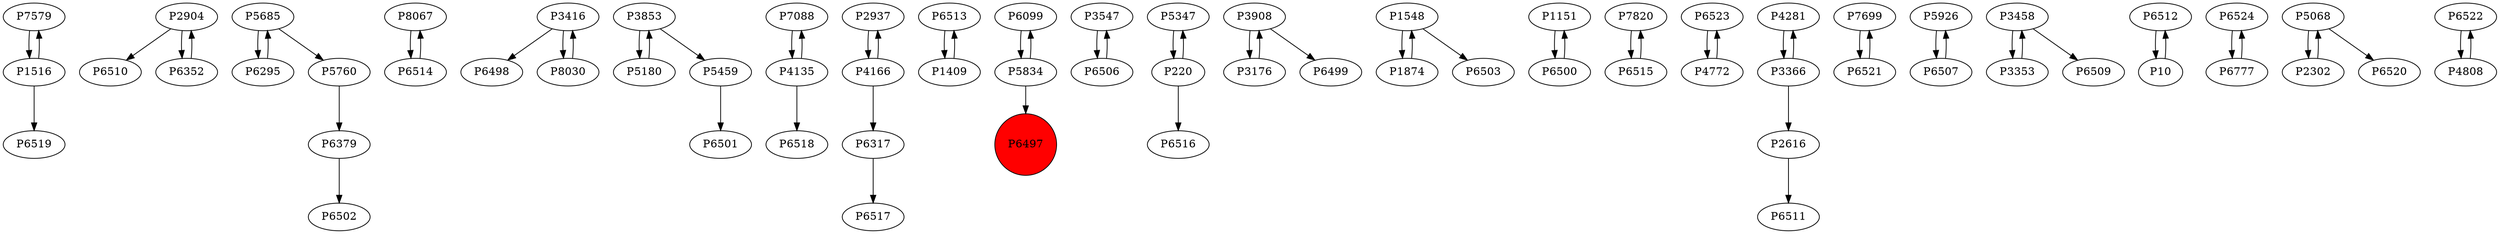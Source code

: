 digraph {
	P7579 -> P1516
	P2904 -> P6510
	P5685 -> P6295
	P8067 -> P6514
	P3416 -> P6498
	P3853 -> P5180
	P7088 -> P4135
	P1516 -> P6519
	P2937 -> P4166
	P6513 -> P1409
	P1516 -> P7579
	P6099 -> P5834
	P3547 -> P6506
	P5347 -> P220
	P3908 -> P3176
	P1548 -> P1874
	P1151 -> P6500
	P7820 -> P6515
	P2904 -> P6352
	P6523 -> P4772
	P4281 -> P3366
	P7699 -> P6521
	P6521 -> P7699
	P5926 -> P6507
	P3458 -> P3353
	P3366 -> P4281
	P5685 -> P5760
	P5180 -> P3853
	P4166 -> P2937
	P6512 -> P10
	P6524 -> P6777
	P220 -> P5347
	P1548 -> P6503
	P4135 -> P7088
	P3176 -> P3908
	P6506 -> P3547
	P5459 -> P6501
	P6295 -> P5685
	P6352 -> P2904
	P6515 -> P7820
	P6500 -> P1151
	P6379 -> P6502
	P5760 -> P6379
	P3458 -> P6509
	P3366 -> P2616
	P5068 -> P2302
	P4772 -> P6523
	P3353 -> P3458
	P6317 -> P6517
	P6507 -> P5926
	P3908 -> P6499
	P5834 -> P6099
	P4135 -> P6518
	P5834 -> P6497
	P4166 -> P6317
	P8030 -> P3416
	P2302 -> P5068
	P220 -> P6516
	P3853 -> P5459
	P1874 -> P1548
	P10 -> P6512
	P3416 -> P8030
	P6522 -> P4808
	P4808 -> P6522
	P1409 -> P6513
	P2616 -> P6511
	P6514 -> P8067
	P5068 -> P6520
	P6777 -> P6524
	P6497 [shape=circle]
	P6497 [style=filled]
	P6497 [fillcolor=red]
}